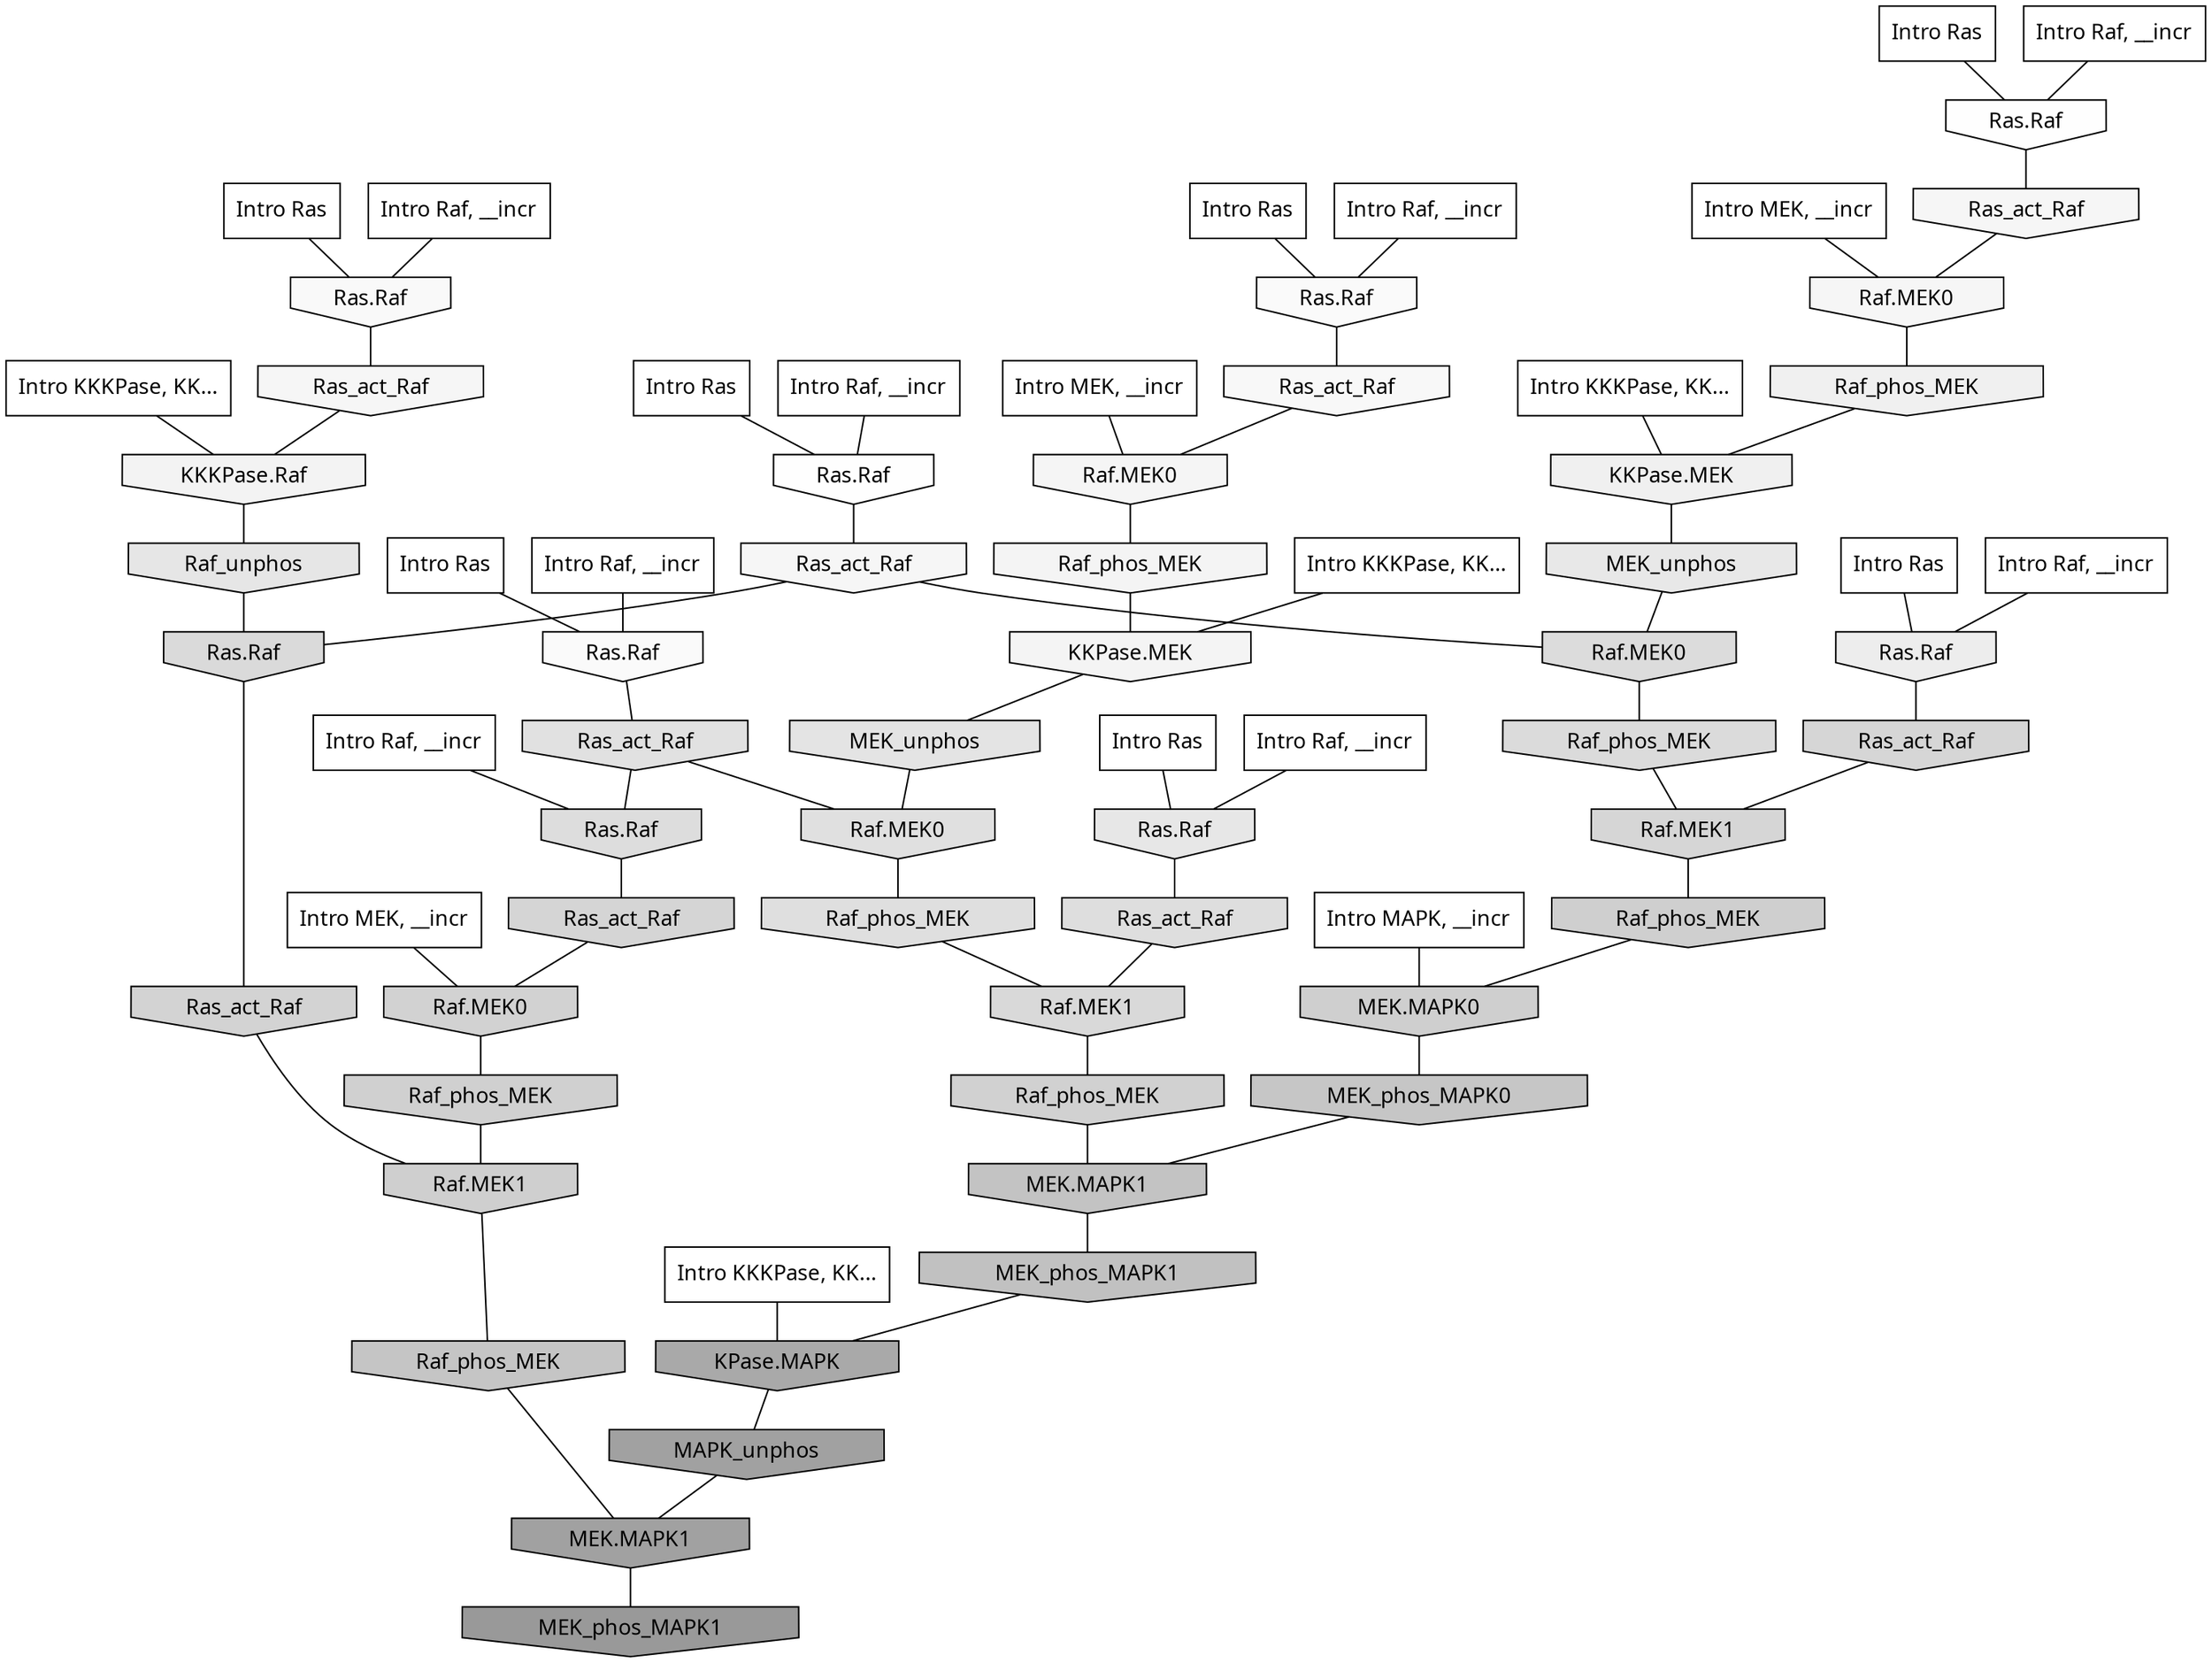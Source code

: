 digraph G{
  rankdir="TB";
  ranksep=0.30;
  node [fontname="CMU Serif"];
  edge [fontname="CMU Serif"];
  
  1 [label="Intro Ras", shape=rectangle, style=filled, fillcolor="0.000 0.000 1.000"]
  
  8 [label="Intro Ras", shape=rectangle, style=filled, fillcolor="0.000 0.000 1.000"]
  
  15 [label="Intro Ras", shape=rectangle, style=filled, fillcolor="0.000 0.000 1.000"]
  
  16 [label="Intro Ras", shape=rectangle, style=filled, fillcolor="0.000 0.000 1.000"]
  
  28 [label="Intro Ras", shape=rectangle, style=filled, fillcolor="0.000 0.000 1.000"]
  
  80 [label="Intro Ras", shape=rectangle, style=filled, fillcolor="0.000 0.000 1.000"]
  
  89 [label="Intro Ras", shape=rectangle, style=filled, fillcolor="0.000 0.000 1.000"]
  
  171 [label="Intro Raf, __incr", shape=rectangle, style=filled, fillcolor="0.000 0.000 1.000"]
  
  315 [label="Intro Raf, __incr", shape=rectangle, style=filled, fillcolor="0.000 0.000 1.000"]
  
  664 [label="Intro Raf, __incr", shape=rectangle, style=filled, fillcolor="0.000 0.000 1.000"]
  
  754 [label="Intro Raf, __incr", shape=rectangle, style=filled, fillcolor="0.000 0.000 1.000"]
  
  798 [label="Intro Raf, __incr", shape=rectangle, style=filled, fillcolor="0.000 0.000 1.000"]
  
  800 [label="Intro Raf, __incr", shape=rectangle, style=filled, fillcolor="0.000 0.000 1.000"]
  
  888 [label="Intro Raf, __incr", shape=rectangle, style=filled, fillcolor="0.000 0.000 1.000"]
  
  1010 [label="Intro Raf, __incr", shape=rectangle, style=filled, fillcolor="0.000 0.000 1.000"]
  
  1731 [label="Intro MEK, __incr", shape=rectangle, style=filled, fillcolor="0.000 0.000 1.000"]
  
  1755 [label="Intro MEK, __incr", shape=rectangle, style=filled, fillcolor="0.000 0.000 1.000"]
  
  1771 [label="Intro MEK, __incr", shape=rectangle, style=filled, fillcolor="0.000 0.000 1.000"]
  
  2161 [label="Intro MAPK, __incr", shape=rectangle, style=filled, fillcolor="0.000 0.000 1.000"]
  
  3124 [label="Intro KKKPase, KK...", shape=rectangle, style=filled, fillcolor="0.000 0.000 1.000"]
  
  3140 [label="Intro KKKPase, KK...", shape=rectangle, style=filled, fillcolor="0.000 0.000 1.000"]
  
  3146 [label="Intro KKKPase, KK...", shape=rectangle, style=filled, fillcolor="0.000 0.000 1.000"]
  
  3180 [label="Intro KKKPase, KK...", shape=rectangle, style=filled, fillcolor="0.000 0.000 1.000"]
  
  3370 [label="Ras.Raf", shape=invhouse, style=filled, fillcolor="0.000 0.000 0.994"]
  
  3382 [label="Ras.Raf", shape=invhouse, style=filled, fillcolor="0.000 0.000 0.993"]
  
  3511 [label="Ras.Raf", shape=invhouse, style=filled, fillcolor="0.000 0.000 0.980"]
  
  3530 [label="Ras.Raf", shape=invhouse, style=filled, fillcolor="0.000 0.000 0.979"]
  
  3580 [label="Ras.Raf", shape=invhouse, style=filled, fillcolor="0.000 0.000 0.976"]
  
  3631 [label="Ras_act_Raf", shape=invhouse, style=filled, fillcolor="0.000 0.000 0.972"]
  
  3841 [label="Ras_act_Raf", shape=invhouse, style=filled, fillcolor="0.000 0.000 0.961"]
  
  3858 [label="Ras_act_Raf", shape=invhouse, style=filled, fillcolor="0.000 0.000 0.961"]
  
  3861 [label="Raf.MEK0", shape=invhouse, style=filled, fillcolor="0.000 0.000 0.961"]
  
  3862 [label="Ras_act_Raf", shape=invhouse, style=filled, fillcolor="0.000 0.000 0.961"]
  
  3917 [label="Raf.MEK0", shape=invhouse, style=filled, fillcolor="0.000 0.000 0.958"]
  
  3995 [label="Raf_phos_MEK", shape=invhouse, style=filled, fillcolor="0.000 0.000 0.956"]
  
  4016 [label="KKPase.MEK", shape=invhouse, style=filled, fillcolor="0.000 0.000 0.955"]
  
  4143 [label="KKKPase.Raf", shape=invhouse, style=filled, fillcolor="0.000 0.000 0.950"]
  
  4320 [label="Raf_phos_MEK", shape=invhouse, style=filled, fillcolor="0.000 0.000 0.941"]
  
  4352 [label="KKPase.MEK", shape=invhouse, style=filled, fillcolor="0.000 0.000 0.940"]
  
  4729 [label="Ras.Raf", shape=invhouse, style=filled, fillcolor="0.000 0.000 0.926"]
  
  5190 [label="MEK_unphos", shape=invhouse, style=filled, fillcolor="0.000 0.000 0.909"]
  
  5297 [label="Ras.Raf", shape=invhouse, style=filled, fillcolor="0.000 0.000 0.906"]
  
  5502 [label="Raf_unphos", shape=invhouse, style=filled, fillcolor="0.000 0.000 0.899"]
  
  5630 [label="MEK_unphos", shape=invhouse, style=filled, fillcolor="0.000 0.000 0.894"]
  
  6119 [label="Ras_act_Raf", shape=invhouse, style=filled, fillcolor="0.000 0.000 0.879"]
  
  6163 [label="Raf.MEK0", shape=invhouse, style=filled, fillcolor="0.000 0.000 0.877"]
  
  6263 [label="Raf_phos_MEK", shape=invhouse, style=filled, fillcolor="0.000 0.000 0.875"]
  
  6512 [label="Ras_act_Raf", shape=invhouse, style=filled, fillcolor="0.000 0.000 0.869"]
  
  6574 [label="Ras.Raf", shape=invhouse, style=filled, fillcolor="0.000 0.000 0.867"]
  
  6889 [label="Raf.MEK0", shape=invhouse, style=filled, fillcolor="0.000 0.000 0.860"]
  
  7000 [label="Raf_phos_MEK", shape=invhouse, style=filled, fillcolor="0.000 0.000 0.858"]
  
  7274 [label="Ras.Raf", shape=invhouse, style=filled, fillcolor="0.000 0.000 0.853"]
  
  7393 [label="Raf.MEK1", shape=invhouse, style=filled, fillcolor="0.000 0.000 0.850"]
  
  8052 [label="Ras_act_Raf", shape=invhouse, style=filled, fillcolor="0.000 0.000 0.838"]
  
  8054 [label="Raf.MEK1", shape=invhouse, style=filled, fillcolor="0.000 0.000 0.838"]
  
  8229 [label="Ras_act_Raf", shape=invhouse, style=filled, fillcolor="0.000 0.000 0.835"]
  
  8742 [label="Ras_act_Raf", shape=invhouse, style=filled, fillcolor="0.000 0.000 0.826"]
  
  8974 [label="Raf.MEK0", shape=invhouse, style=filled, fillcolor="0.000 0.000 0.821"]
  
  9056 [label="Raf_phos_MEK", shape=invhouse, style=filled, fillcolor="0.000 0.000 0.820"]
  
  9617 [label="Raf_phos_MEK", shape=invhouse, style=filled, fillcolor="0.000 0.000 0.813"]
  
  9759 [label="Raf.MEK1", shape=invhouse, style=filled, fillcolor="0.000 0.000 0.811"]
  
  9898 [label="Raf_phos_MEK", shape=invhouse, style=filled, fillcolor="0.000 0.000 0.809"]
  
  9902 [label="MEK.MAPK0", shape=invhouse, style=filled, fillcolor="0.000 0.000 0.809"]
  
  12847 [label="MEK_phos_MAPK0", shape=invhouse, style=filled, fillcolor="0.000 0.000 0.776"]
  
  13259 [label="Raf_phos_MEK", shape=invhouse, style=filled, fillcolor="0.000 0.000 0.772"]
  
  14327 [label="MEK.MAPK1", shape=invhouse, style=filled, fillcolor="0.000 0.000 0.763"]
  
  15228 [label="MEK_phos_MAPK1", shape=invhouse, style=filled, fillcolor="0.000 0.000 0.755"]
  
  19761 [label="KPase.MAPK", shape=invhouse, style=filled, fillcolor="0.000 0.000 0.662"]
  
  20698 [label="MAPK_unphos", shape=invhouse, style=filled, fillcolor="0.000 0.000 0.630"]
  
  20699 [label="MEK.MAPK1", shape=invhouse, style=filled, fillcolor="0.000 0.000 0.630"]
  
  21471 [label="MEK_phos_MAPK1", shape=invhouse, style=filled, fillcolor="0.000 0.000 0.600"]
  
  
  20699 -> 21471 [dir=none, color="0.000 0.000 0.000"] 
  20698 -> 20699 [dir=none, color="0.000 0.000 0.000"] 
  19761 -> 20698 [dir=none, color="0.000 0.000 0.000"] 
  15228 -> 19761 [dir=none, color="0.000 0.000 0.000"] 
  14327 -> 15228 [dir=none, color="0.000 0.000 0.000"] 
  13259 -> 20699 [dir=none, color="0.000 0.000 0.000"] 
  12847 -> 14327 [dir=none, color="0.000 0.000 0.000"] 
  9902 -> 12847 [dir=none, color="0.000 0.000 0.000"] 
  9898 -> 9902 [dir=none, color="0.000 0.000 0.000"] 
  9759 -> 13259 [dir=none, color="0.000 0.000 0.000"] 
  9617 -> 9759 [dir=none, color="0.000 0.000 0.000"] 
  9056 -> 14327 [dir=none, color="0.000 0.000 0.000"] 
  8974 -> 9617 [dir=none, color="0.000 0.000 0.000"] 
  8742 -> 9759 [dir=none, color="0.000 0.000 0.000"] 
  8229 -> 8974 [dir=none, color="0.000 0.000 0.000"] 
  8054 -> 9898 [dir=none, color="0.000 0.000 0.000"] 
  8052 -> 8054 [dir=none, color="0.000 0.000 0.000"] 
  7393 -> 9056 [dir=none, color="0.000 0.000 0.000"] 
  7274 -> 8742 [dir=none, color="0.000 0.000 0.000"] 
  7000 -> 8054 [dir=none, color="0.000 0.000 0.000"] 
  6889 -> 7000 [dir=none, color="0.000 0.000 0.000"] 
  6574 -> 8229 [dir=none, color="0.000 0.000 0.000"] 
  6512 -> 7393 [dir=none, color="0.000 0.000 0.000"] 
  6263 -> 7393 [dir=none, color="0.000 0.000 0.000"] 
  6163 -> 6263 [dir=none, color="0.000 0.000 0.000"] 
  6119 -> 6163 [dir=none, color="0.000 0.000 0.000"] 
  6119 -> 6574 [dir=none, color="0.000 0.000 0.000"] 
  5630 -> 6163 [dir=none, color="0.000 0.000 0.000"] 
  5502 -> 7274 [dir=none, color="0.000 0.000 0.000"] 
  5297 -> 6512 [dir=none, color="0.000 0.000 0.000"] 
  5190 -> 6889 [dir=none, color="0.000 0.000 0.000"] 
  4729 -> 8052 [dir=none, color="0.000 0.000 0.000"] 
  4352 -> 5190 [dir=none, color="0.000 0.000 0.000"] 
  4320 -> 4352 [dir=none, color="0.000 0.000 0.000"] 
  4143 -> 5502 [dir=none, color="0.000 0.000 0.000"] 
  4016 -> 5630 [dir=none, color="0.000 0.000 0.000"] 
  3995 -> 4016 [dir=none, color="0.000 0.000 0.000"] 
  3917 -> 3995 [dir=none, color="0.000 0.000 0.000"] 
  3862 -> 4143 [dir=none, color="0.000 0.000 0.000"] 
  3861 -> 4320 [dir=none, color="0.000 0.000 0.000"] 
  3858 -> 3861 [dir=none, color="0.000 0.000 0.000"] 
  3841 -> 6889 [dir=none, color="0.000 0.000 0.000"] 
  3841 -> 7274 [dir=none, color="0.000 0.000 0.000"] 
  3631 -> 3917 [dir=none, color="0.000 0.000 0.000"] 
  3580 -> 3862 [dir=none, color="0.000 0.000 0.000"] 
  3530 -> 6119 [dir=none, color="0.000 0.000 0.000"] 
  3511 -> 3631 [dir=none, color="0.000 0.000 0.000"] 
  3382 -> 3841 [dir=none, color="0.000 0.000 0.000"] 
  3370 -> 3858 [dir=none, color="0.000 0.000 0.000"] 
  3180 -> 4016 [dir=none, color="0.000 0.000 0.000"] 
  3146 -> 4143 [dir=none, color="0.000 0.000 0.000"] 
  3140 -> 4352 [dir=none, color="0.000 0.000 0.000"] 
  3124 -> 19761 [dir=none, color="0.000 0.000 0.000"] 
  2161 -> 9902 [dir=none, color="0.000 0.000 0.000"] 
  1771 -> 3917 [dir=none, color="0.000 0.000 0.000"] 
  1755 -> 8974 [dir=none, color="0.000 0.000 0.000"] 
  1731 -> 3861 [dir=none, color="0.000 0.000 0.000"] 
  1010 -> 6574 [dir=none, color="0.000 0.000 0.000"] 
  888 -> 3370 [dir=none, color="0.000 0.000 0.000"] 
  800 -> 3382 [dir=none, color="0.000 0.000 0.000"] 
  798 -> 5297 [dir=none, color="0.000 0.000 0.000"] 
  754 -> 4729 [dir=none, color="0.000 0.000 0.000"] 
  664 -> 3580 [dir=none, color="0.000 0.000 0.000"] 
  315 -> 3511 [dir=none, color="0.000 0.000 0.000"] 
  171 -> 3530 [dir=none, color="0.000 0.000 0.000"] 
  89 -> 3580 [dir=none, color="0.000 0.000 0.000"] 
  80 -> 4729 [dir=none, color="0.000 0.000 0.000"] 
  28 -> 3511 [dir=none, color="0.000 0.000 0.000"] 
  16 -> 3530 [dir=none, color="0.000 0.000 0.000"] 
  15 -> 5297 [dir=none, color="0.000 0.000 0.000"] 
  8 -> 3382 [dir=none, color="0.000 0.000 0.000"] 
  1 -> 3370 [dir=none, color="0.000 0.000 0.000"] 
  
  }
